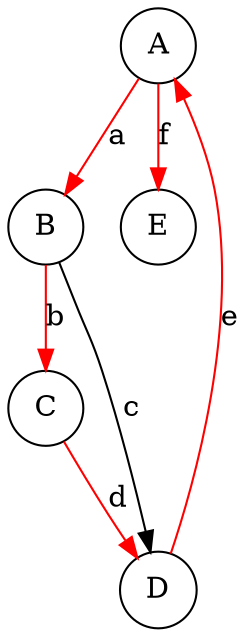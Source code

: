 digraph G {
    bgcolor="transparent";

    /* Entities */
    A [label="A", shape="circle"];
    B [label="B", shape="circle"];
    C [label="C", shape="circle"];
    D [label="D", shape="circle"];
    E [label="E", shape="circle"];

    /* Relationships */
    A -> B [label="a", color="red"];
    A -> E [label="f", color="red"];

    B -> C [label="b", color="red"];
    B -> D [label="c"];

    C -> D [label="d", color="red"];

    D -> A [label="e", color="red"];

    /* Ranks */
    { rank=same; };
}